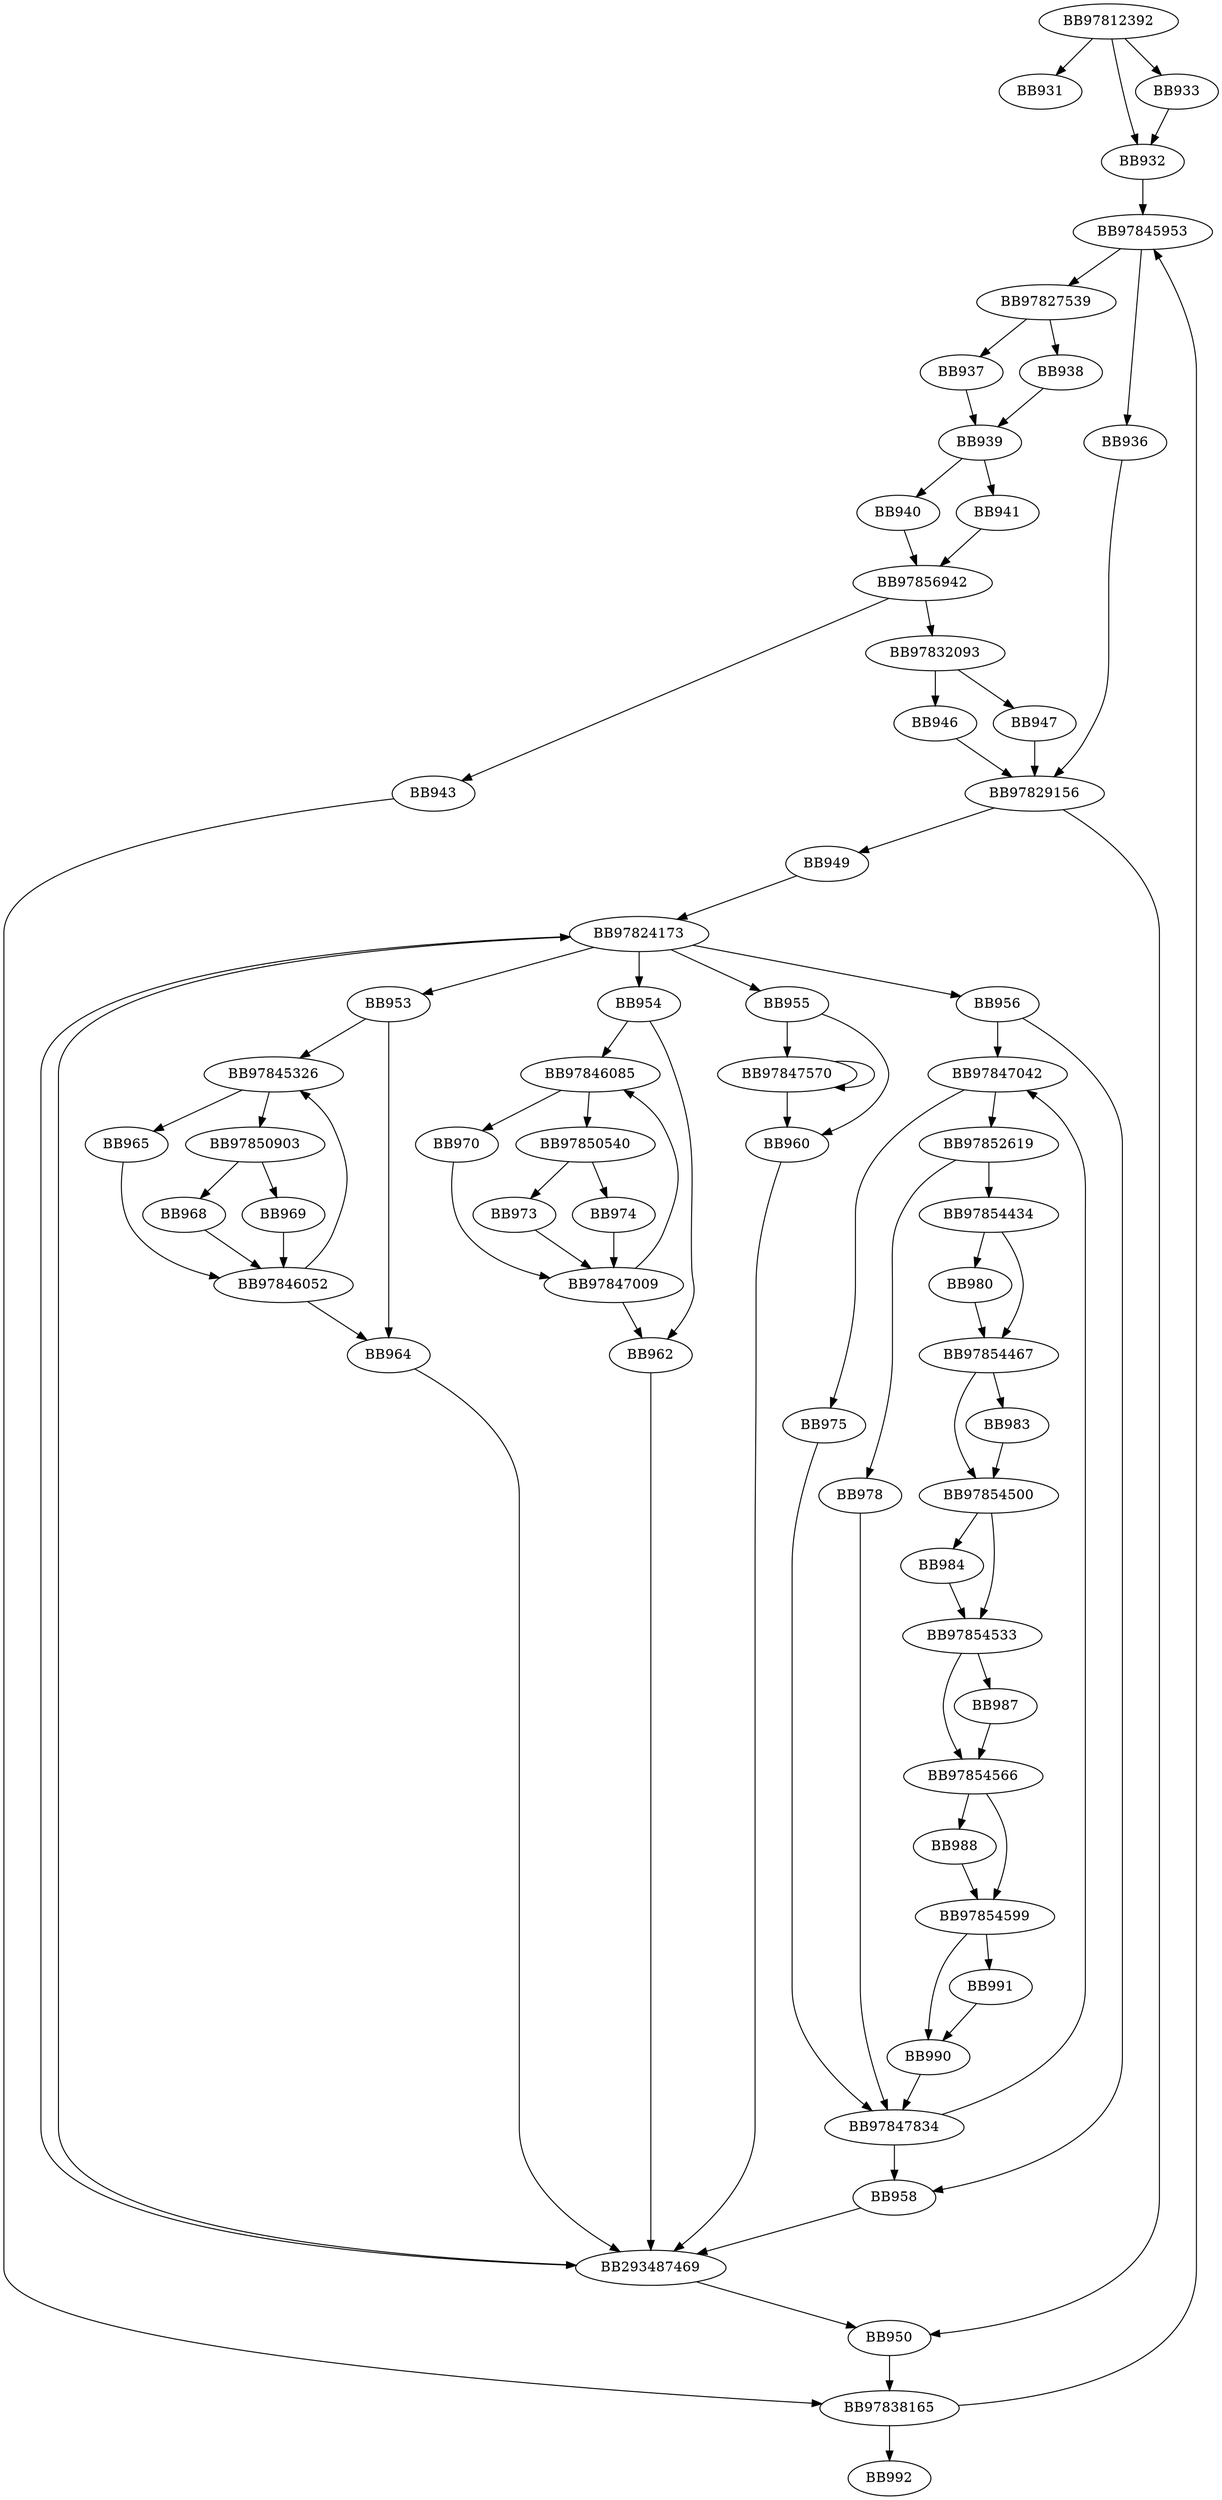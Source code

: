 digraph G{
	BB97812392->BB931;
	BB97812392->BB932;
	BB97812392->BB933;
	BB933->BB932;
	BB932->BB97845953;
	BB97845953->BB97827539;
	BB97845953->BB936;
	BB97827539->BB937;
	BB97827539->BB938;
	BB937->BB939;
	BB938->BB939;
	BB939->BB940;
	BB939->BB941;
	BB940->BB97856942;
	BB941->BB97856942;
	BB97856942->BB943;
	BB97856942->BB97832093;
	BB943->BB97838165;
	BB97832093->BB946;
	BB97832093->BB947;
	BB946->BB97829156;
	BB947->BB97829156;
	BB936->BB97829156;
	BB97829156->BB949;
	BB97829156->BB950;
	BB949->BB97824173;
	BB97824173->BB293487469;
	BB97824173->BB953;
	BB97824173->BB954;
	BB97824173->BB955;
	BB97824173->BB956;
	BB956->BB97847042;
	BB956->BB958;
	BB955->BB97847570;
	BB955->BB960;
	BB954->BB97846085;
	BB954->BB962;
	BB953->BB97845326;
	BB953->BB964;
	BB97845326->BB965;
	BB97845326->BB97850903;
	BB965->BB97846052;
	BB97850903->BB968;
	BB97850903->BB969;
	BB968->BB97846052;
	BB969->BB97846052;
	BB97846052->BB97845326;
	BB97846052->BB964;
	BB964->BB293487469;
	BB97846085->BB970;
	BB97846085->BB97850540;
	BB970->BB97847009;
	BB97850540->BB973;
	BB97850540->BB974;
	BB974->BB97847009;
	BB973->BB97847009;
	BB97847009->BB97846085;
	BB97847009->BB962;
	BB962->BB293487469;
	BB97847570->BB97847570;
	BB97847570->BB960;
	BB960->BB293487469;
	BB97847042->BB975;
	BB97847042->BB97852619;
	BB975->BB97847834;
	BB97852619->BB978;
	BB97852619->BB97854434;
	BB978->BB97847834;
	BB97854434->BB980;
	BB97854434->BB97854467;
	BB980->BB97854467;
	BB97854467->BB97854500;
	BB97854467->BB983;
	BB983->BB97854500;
	BB97854500->BB984;
	BB97854500->BB97854533;
	BB984->BB97854533;
	BB97854533->BB97854566;
	BB97854533->BB987;
	BB987->BB97854566;
	BB97854566->BB988;
	BB97854566->BB97854599;
	BB988->BB97854599;
	BB97854599->BB990;
	BB97854599->BB991;
	BB991->BB990;
	BB990->BB97847834;
	BB97847834->BB97847042;
	BB97847834->BB958;
	BB958->BB293487469;
	BB293487469->BB97824173;
	BB293487469->BB950;
	BB950->BB97838165;
	BB97838165->BB992;
	BB97838165->BB97845953;
}
